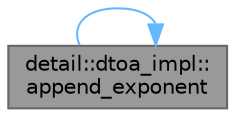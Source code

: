 digraph "detail::dtoa_impl::append_exponent"
{
 // INTERACTIVE_SVG=YES
 // LATEX_PDF_SIZE
  bgcolor="transparent";
  edge [fontname=Helvetica,fontsize=10,labelfontname=Helvetica,labelfontsize=10];
  node [fontname=Helvetica,fontsize=10,shape=box,height=0.2,width=0.4];
  rankdir="LR";
  Node1 [id="Node000001",label="detail::dtoa_impl::\lappend_exponent",height=0.2,width=0.4,color="gray40", fillcolor="grey60", style="filled", fontcolor="black",tooltip="appends a decimal representation of e to buf"];
  Node1 -> Node1 [id="edge1_Node000001_Node000001",color="steelblue1",style="solid",tooltip=" "];
}
